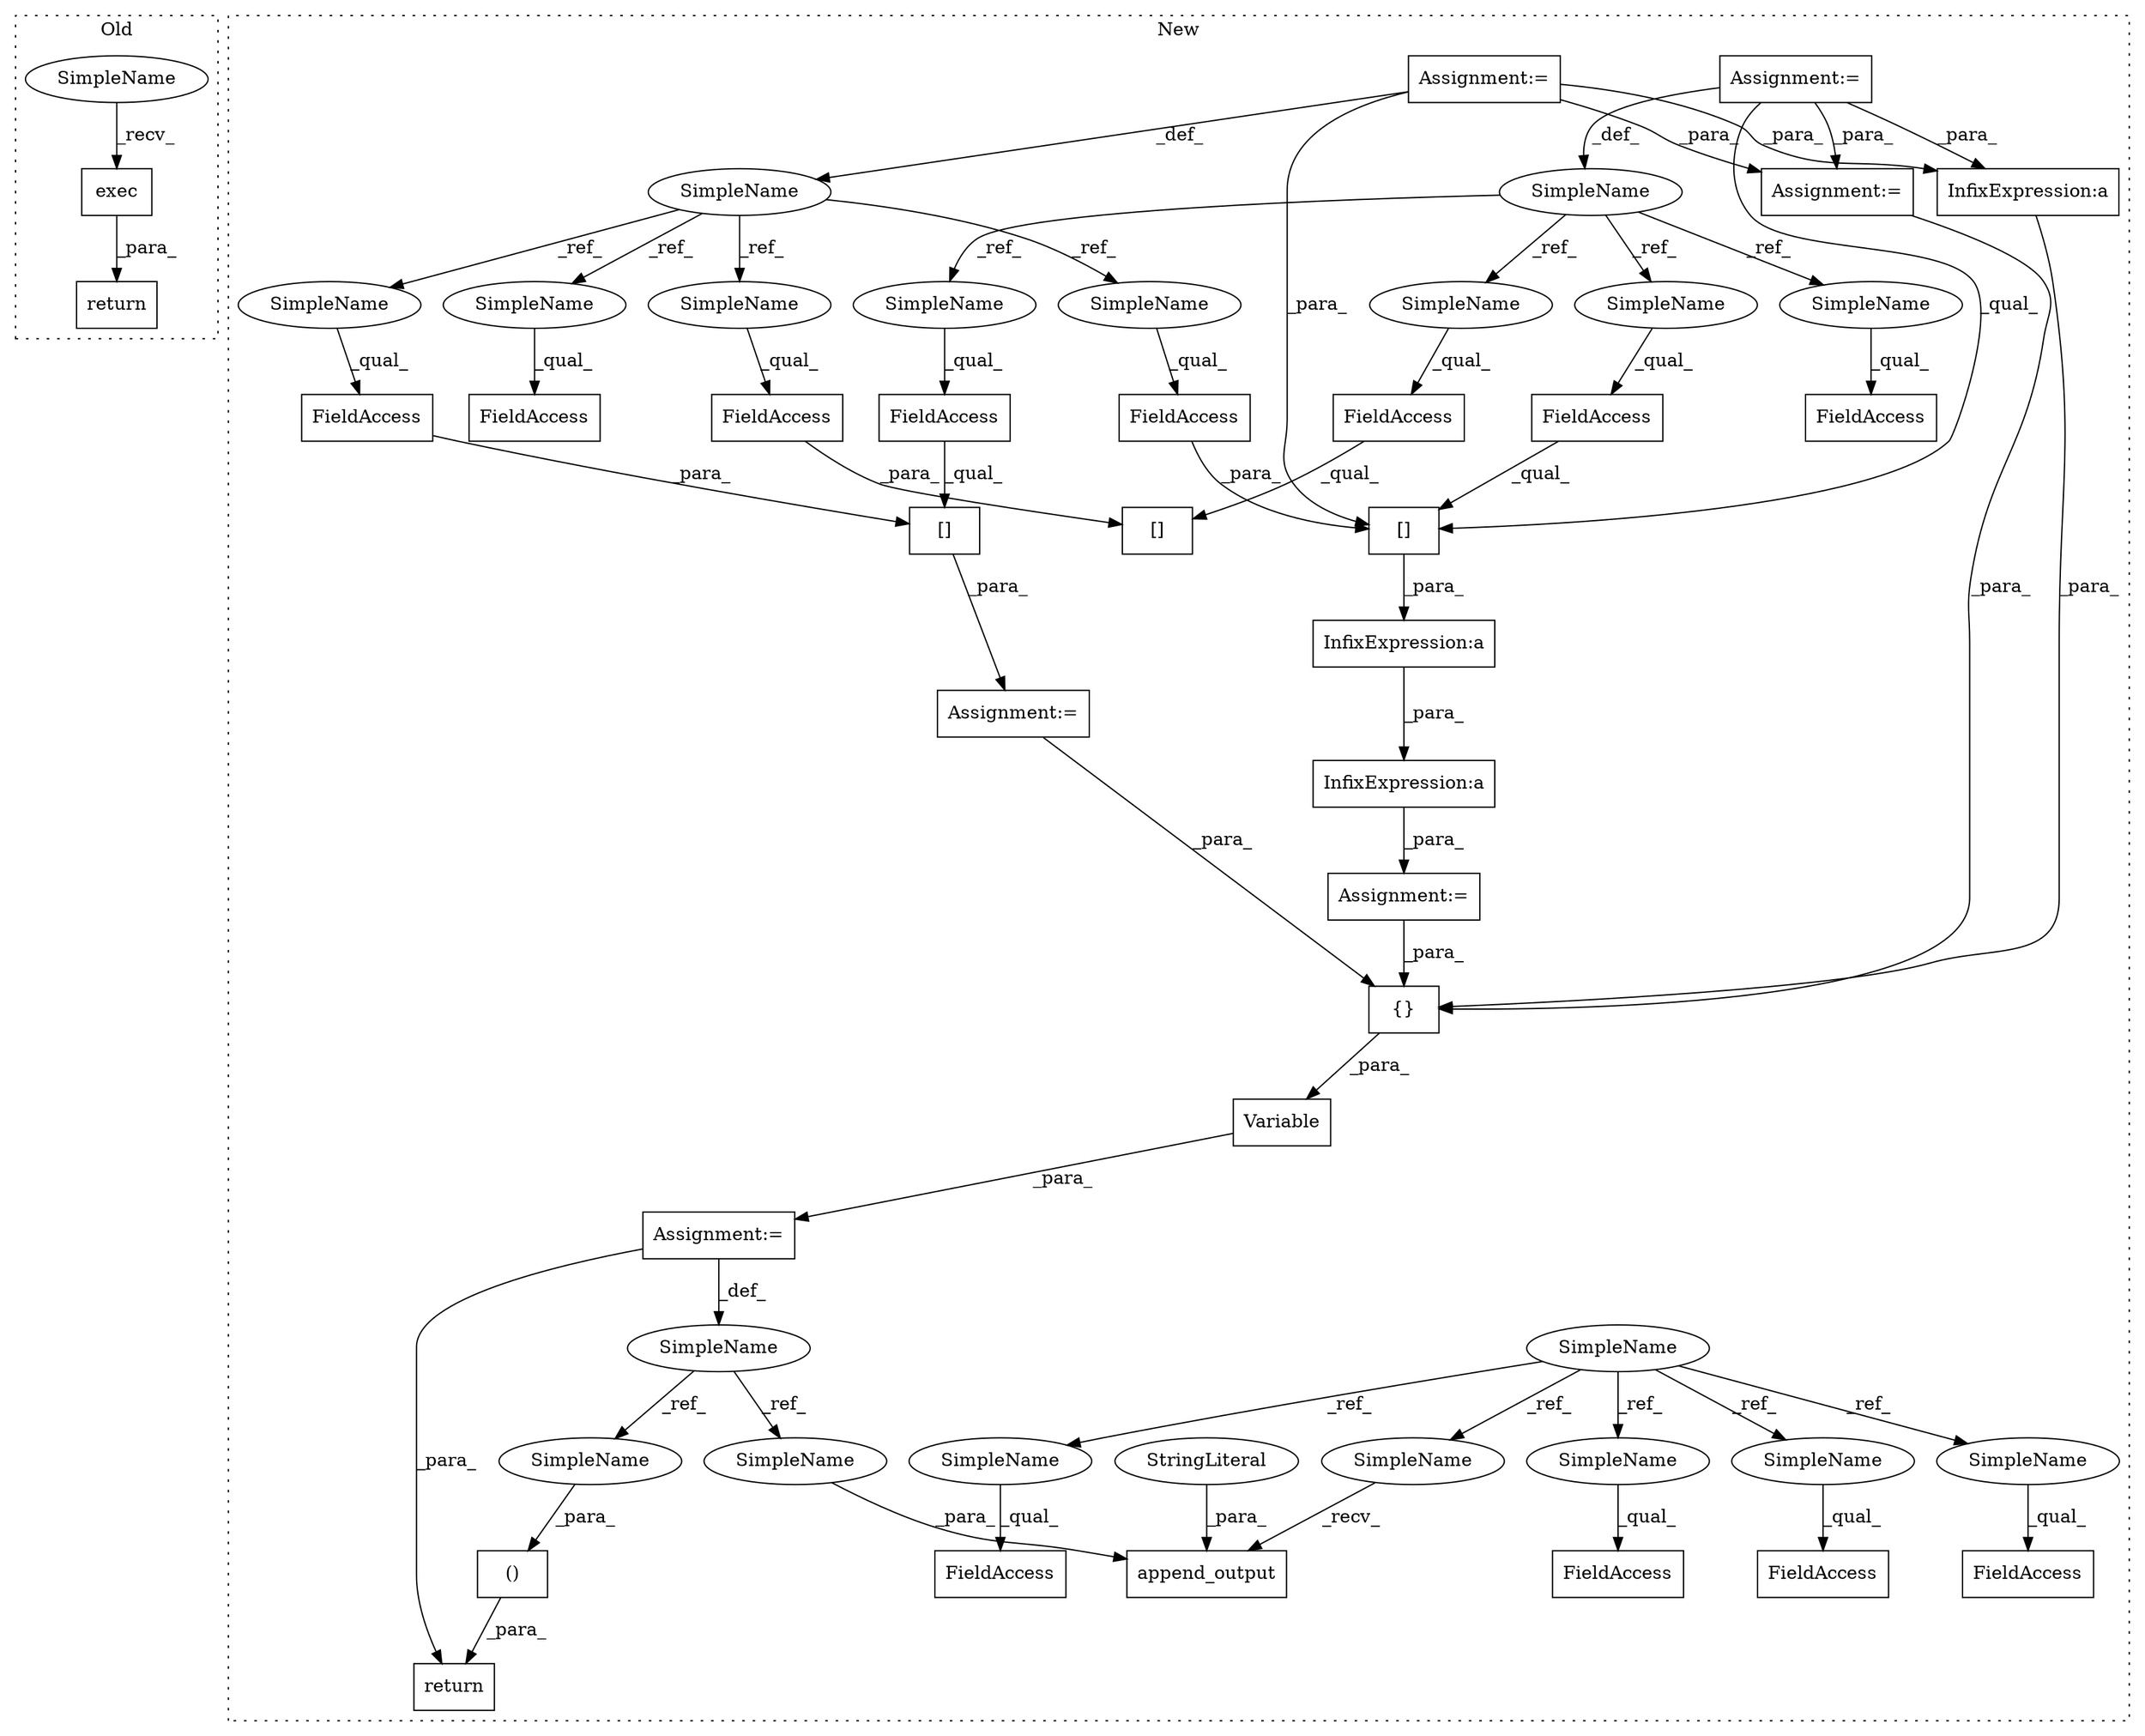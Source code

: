 digraph G {
subgraph cluster0 {
1 [label="exec" a="32" s="780" l="6" shape="box"];
9 [label="return" a="41" s="768" l="7" shape="box"];
44 [label="SimpleName" a="42" s="775" l="4" shape="ellipse"];
label = "Old";
style="dotted";
}
subgraph cluster1 {
2 [label="Variable" a="32" s="1042,1082" l="9,1" shape="box"];
3 [label="()" a="106" s="1168" l="26" shape="box"];
4 [label="append_output" a="32" s="1128,1149" l="14,1" shape="box"];
5 [label="SimpleName" a="42" s="1039" l="2" shape="ellipse"];
6 [label="StringLiteral" a="45" s="1142" l="4" shape="ellipse"];
7 [label="Assignment:=" a="7" s="1041" l="1" shape="box"];
8 [label="return" a="41" s="1156" l="12" shape="box"];
10 [label="Assignment:=" a="7" s="798" l="4" shape="box"];
11 [label="[]" a="2" s="936,957" l="15,1" shape="box"];
12 [label="SimpleName" a="42" s="713" l="4" shape="ellipse"];
13 [label="FieldAccess" a="22" s="915" l="7" shape="box"];
14 [label="FieldAccess" a="22" s="994" l="7" shape="box"];
15 [label="Assignment:=" a="7" s="821" l="1" shape="box"];
16 [label="[]" a="2" s="822,843" l="15,1" shape="box"];
17 [label="{}" a="4" s="1060,1071" l="1,1" shape="box"];
18 [label="FieldAccess" a="22" s="951" l="6" shape="box"];
19 [label="SimpleName" a="42" s="798" l="4" shape="ellipse"];
20 [label="FieldAccess" a="22" s="872" l="6" shape="box"];
21 [label="FieldAccess" a="22" s="837" l="6" shape="box"];
22 [label="Assignment:=" a="7" s="738" l="3" shape="box"];
23 [label="FieldAccess" a="22" s="857" l="14" shape="box"];
24 [label="FieldAccess" a="22" s="1011" l="14" shape="box"];
25 [label="InfixExpression:a" a="27" s="884" l="3" shape="box"];
26 [label="SimpleName" a="42" s="738" l="3" shape="ellipse"];
27 [label="Assignment:=" a="7" s="852" l="1" shape="box"];
28 [label="InfixExpression:a" a="27" s="879" l="3" shape="box"];
29 [label="InfixExpression:a" a="27" s="974" l="3" shape="box"];
30 [label="FieldAccess" a="22" s="822" l="14" shape="box"];
31 [label="FieldAccess" a="22" s="936" l="14" shape="box"];
32 [label="FieldAccess" a="22" s="1026" l="6" shape="box"];
33 [label="[]" a="2" s="857,878" l="15,1" shape="box"];
34 [label="FieldAccess" a="22" s="982" l="7" shape="box"];
35 [label="FieldAccess" a="22" s="903" l="7" shape="box"];
36 [label="Assignment:=" a="7" s="1010" l="1" shape="box"];
37 [label="SimpleName" a="42" s="1192" l="2" shape="ellipse"];
38 [label="SimpleName" a="42" s="1147" l="2" shape="ellipse"];
39 [label="SimpleName" a="42" s="915" l="4" shape="ellipse"];
40 [label="SimpleName" a="42" s="1123" l="4" shape="ellipse"];
41 [label="SimpleName" a="42" s="994" l="4" shape="ellipse"];
42 [label="SimpleName" a="42" s="982" l="4" shape="ellipse"];
43 [label="SimpleName" a="42" s="903" l="4" shape="ellipse"];
45 [label="SimpleName" a="42" s="1026" l="4" shape="ellipse"];
46 [label="SimpleName" a="42" s="872" l="4" shape="ellipse"];
47 [label="SimpleName" a="42" s="951" l="4" shape="ellipse"];
48 [label="SimpleName" a="42" s="837" l="4" shape="ellipse"];
49 [label="SimpleName" a="42" s="822" l="3" shape="ellipse"];
50 [label="SimpleName" a="42" s="1011" l="3" shape="ellipse"];
51 [label="SimpleName" a="42" s="936" l="3" shape="ellipse"];
52 [label="SimpleName" a="42" s="857" l="3" shape="ellipse"];
label = "New";
style="dotted";
}
1 -> 9 [label="_para_"];
2 -> 7 [label="_para_"];
3 -> 8 [label="_para_"];
5 -> 38 [label="_ref_"];
5 -> 37 [label="_ref_"];
6 -> 4 [label="_para_"];
7 -> 5 [label="_def_"];
7 -> 8 [label="_para_"];
10 -> 29 [label="_para_"];
10 -> 33 [label="_para_"];
10 -> 36 [label="_para_"];
10 -> 19 [label="_def_"];
12 -> 40 [label="_ref_"];
12 -> 41 [label="_ref_"];
12 -> 43 [label="_ref_"];
12 -> 39 [label="_ref_"];
12 -> 42 [label="_ref_"];
15 -> 17 [label="_para_"];
16 -> 15 [label="_para_"];
17 -> 2 [label="_para_"];
18 -> 11 [label="_para_"];
19 -> 47 [label="_ref_"];
19 -> 48 [label="_ref_"];
19 -> 45 [label="_ref_"];
19 -> 46 [label="_ref_"];
20 -> 33 [label="_para_"];
21 -> 16 [label="_para_"];
22 -> 26 [label="_def_"];
22 -> 36 [label="_para_"];
22 -> 29 [label="_para_"];
22 -> 33 [label="_qual_"];
23 -> 33 [label="_qual_"];
25 -> 27 [label="_para_"];
26 -> 52 [label="_ref_"];
26 -> 49 [label="_ref_"];
26 -> 50 [label="_ref_"];
26 -> 51 [label="_ref_"];
27 -> 17 [label="_para_"];
28 -> 25 [label="_para_"];
29 -> 17 [label="_para_"];
30 -> 16 [label="_qual_"];
31 -> 11 [label="_qual_"];
33 -> 28 [label="_para_"];
36 -> 17 [label="_para_"];
37 -> 3 [label="_para_"];
38 -> 4 [label="_para_"];
39 -> 13 [label="_qual_"];
40 -> 4 [label="_recv_"];
41 -> 14 [label="_qual_"];
42 -> 34 [label="_qual_"];
43 -> 35 [label="_qual_"];
44 -> 1 [label="_recv_"];
45 -> 32 [label="_qual_"];
46 -> 20 [label="_qual_"];
47 -> 18 [label="_qual_"];
48 -> 21 [label="_qual_"];
49 -> 30 [label="_qual_"];
50 -> 24 [label="_qual_"];
51 -> 31 [label="_qual_"];
52 -> 23 [label="_qual_"];
}